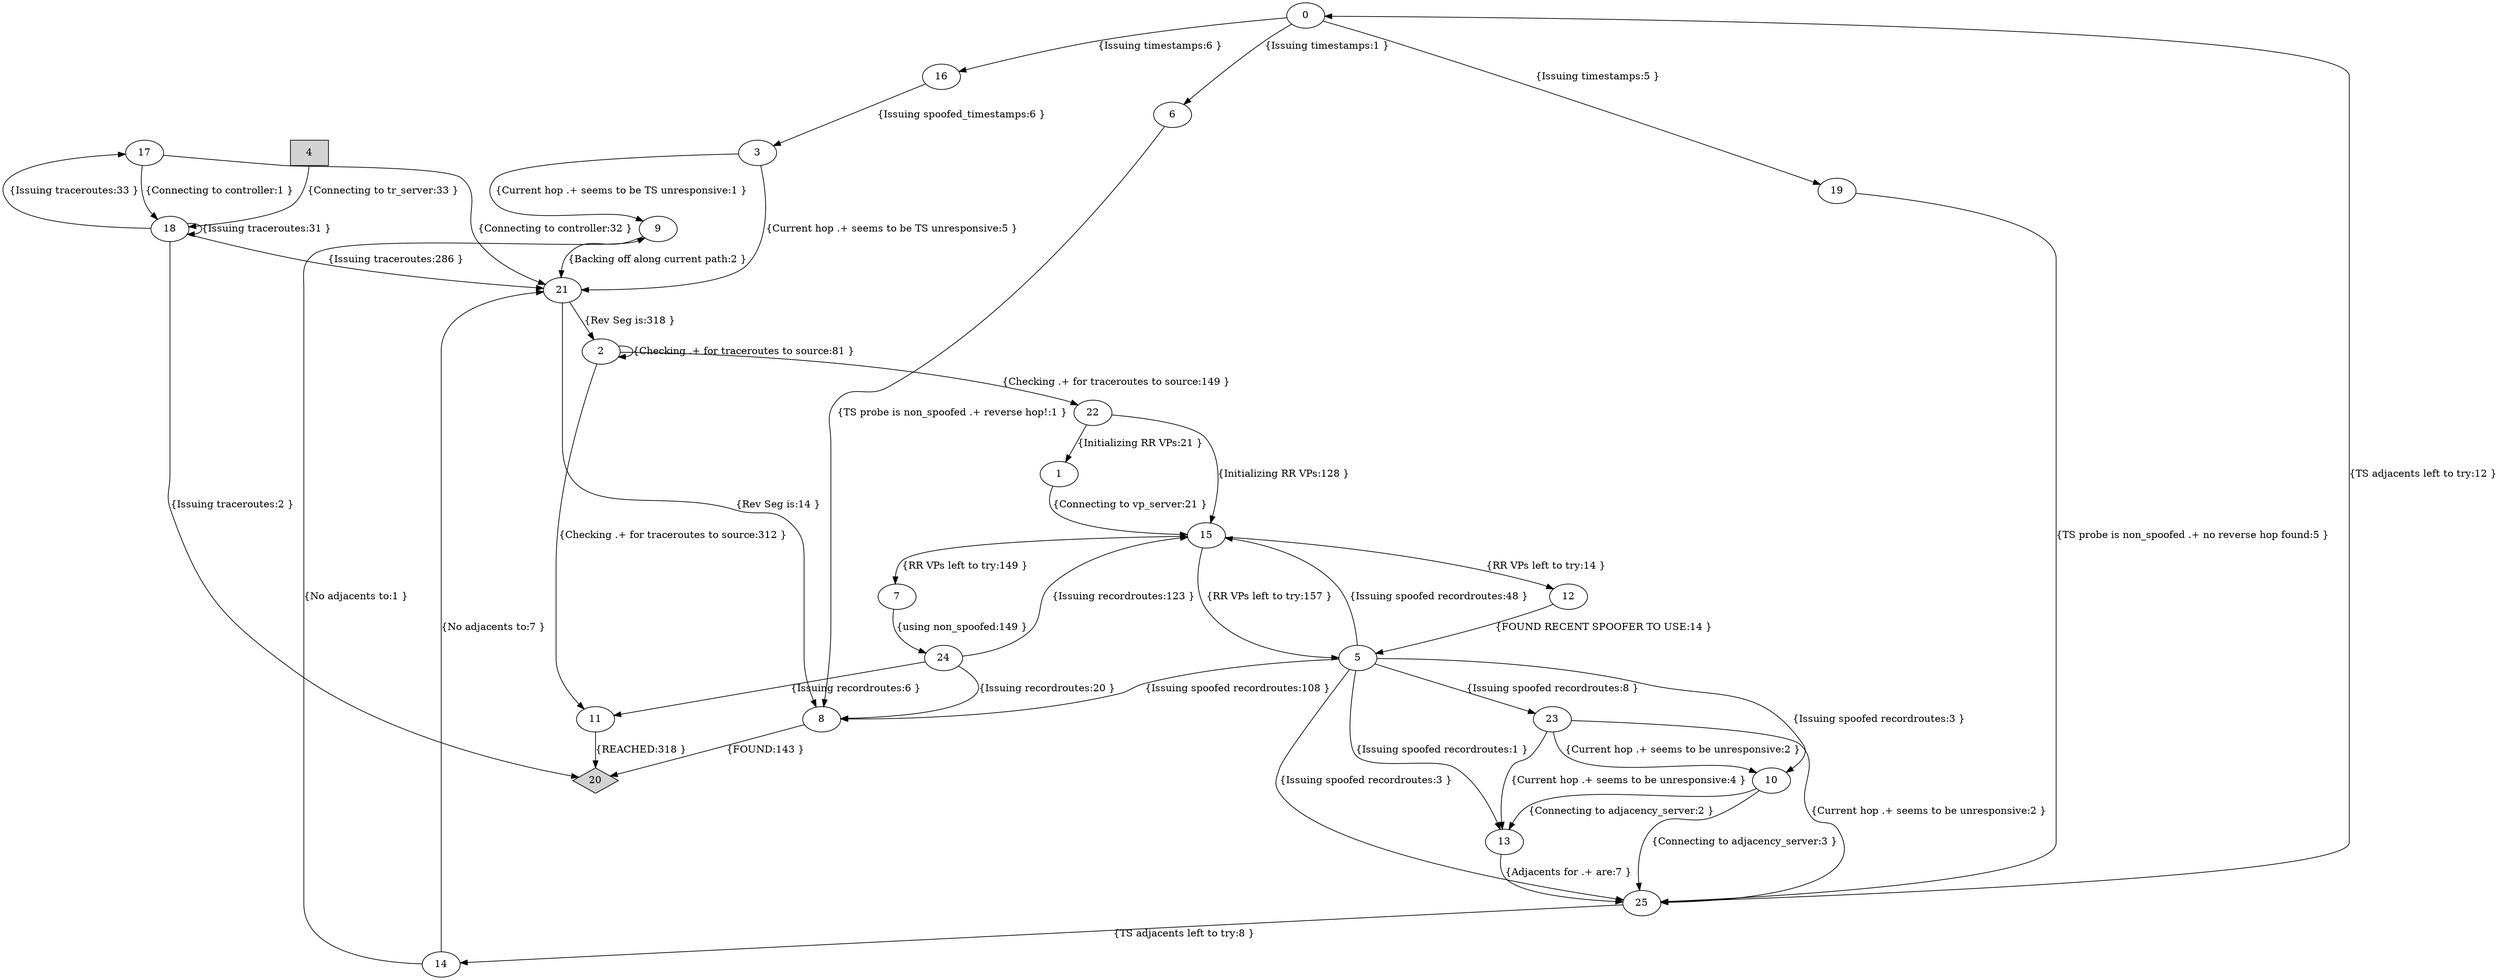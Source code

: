 digraph merged { 
1984 [label="0"];
585 [label="1"];
386 [label="2"];
2187 [label="3"];
start88 [shape=box,style=filled];
start88 [label="4"];
1089 [label="5"];
12590 [label="6"];
791 [label="7"];
1192 [label="8"];
3993 [label="9"];
1694 [label="10"];
1395 [label="11"];
7196 [label="12"];
1797 [label="13"];
9598 [label="14"];
699 [label="15"];
20100 [label="16"];
1101 [label="17"];
0102 [label="18"];
110103 [label="19"];
12104 [shape=diamond,style=filled];
12104 [label="20"];
2105 [label="21"];
4106 [label="22"];
15107 [label="23"];
8108 [label="24"];
18109 [label="25"];
1984 -> 20100 [label="{Issuing timestamps:6 }"]
1984 -> 12590 [label="{Issuing timestamps:1 }"]
1984 -> 110103 [label="{Issuing timestamps:5 }"]
585 -> 699 [label="{Connecting to vp_server:21 }"]
386 -> 386 [label="{Checking .+ for traceroutes to source:81 }"]
386 -> 1395 [label="{Checking .+ for traceroutes to source:312 }"]
386 -> 4106 [label="{Checking .+ for traceroutes to source:149 }"]
2187 -> 3993 [label="{Current hop .+ seems to be TS unresponsive:1 }"]
2187 -> 2105 [label="{Current hop .+ seems to be TS unresponsive:5 }"]
start88 -> 0102 [label="{Connecting to tr_server:33 }"]
1089 -> 18109 [label="{Issuing spoofed recordroutes:3 }"]
1089 -> 15107 [label="{Issuing spoofed recordroutes:8 }"]
1089 -> 1192 [label="{Issuing spoofed recordroutes:108 }"]
1089 -> 1694 [label="{Issuing spoofed recordroutes:3 }"]
1089 -> 699 [label="{Issuing spoofed recordroutes:48 }"]
1089 -> 1797 [label="{Issuing spoofed recordroutes:1 }"]
12590 -> 1192 [label="{TS probe is non_spoofed .+ reverse hop!:1 }"]
791 -> 8108 [label="{using non_spoofed:149 }"]
1192 -> 12104 [label="{FOUND:143 }"]
3993 -> 2105 [label="{Backing off along current path:2 }"]
1694 -> 18109 [label="{Connecting to adjacency_server:3 }"]
1694 -> 1797 [label="{Connecting to adjacency_server:2 }"]
1395 -> 12104 [label="{REACHED:318 }"]
7196 -> 1089 [label="{FOUND RECENT SPOOFER TO USE:14 }"]
1797 -> 18109 [label="{Adjacents for .+ are:7 }"]
9598 -> 3993 [label="{No adjacents to:1 }"]
9598 -> 2105 [label="{No adjacents to:7 }"]
699 -> 1089 [label="{RR VPs left to try:157 }"]
699 -> 791 [label="{RR VPs left to try:149 }"]
699 -> 7196 [label="{RR VPs left to try:14 }"]
20100 -> 2187 [label="{Issuing spoofed_timestamps:6 }"]
1101 -> 0102 [label="{Connecting to controller:1 }"]
1101 -> 2105 [label="{Connecting to controller:32 }"]
0102 -> 12104 [label="{Issuing traceroutes:2 }"]
0102 -> 0102 [label="{Issuing traceroutes:31 }"]
0102 -> 2105 [label="{Issuing traceroutes:286 }"]
0102 -> 1101 [label="{Issuing traceroutes:33 }"]
110103 -> 18109 [label="{TS probe is non_spoofed .+ no reverse hop found:5 }"]
2105 -> 1192 [label="{Rev Seg is:14 }"]
2105 -> 386 [label="{Rev Seg is:318 }"]
4106 -> 699 [label="{Initializing RR VPs:128 }"]
4106 -> 585 [label="{Initializing RR VPs:21 }"]
15107 -> 18109 [label="{Current hop .+ seems to be unresponsive:2 }"]
15107 -> 1694 [label="{Current hop .+ seems to be unresponsive:2 }"]
15107 -> 1797 [label="{Current hop .+ seems to be unresponsive:4 }"]
8108 -> 1192 [label="{Issuing recordroutes:20 }"]
8108 -> 699 [label="{Issuing recordroutes:123 }"]
8108 -> 1395 [label="{Issuing recordroutes:6 }"]
18109 -> 9598 [label="{TS adjacents left to try:8 }"]
18109 -> 1984 [label="{TS adjacents left to try:12 }"]
}

